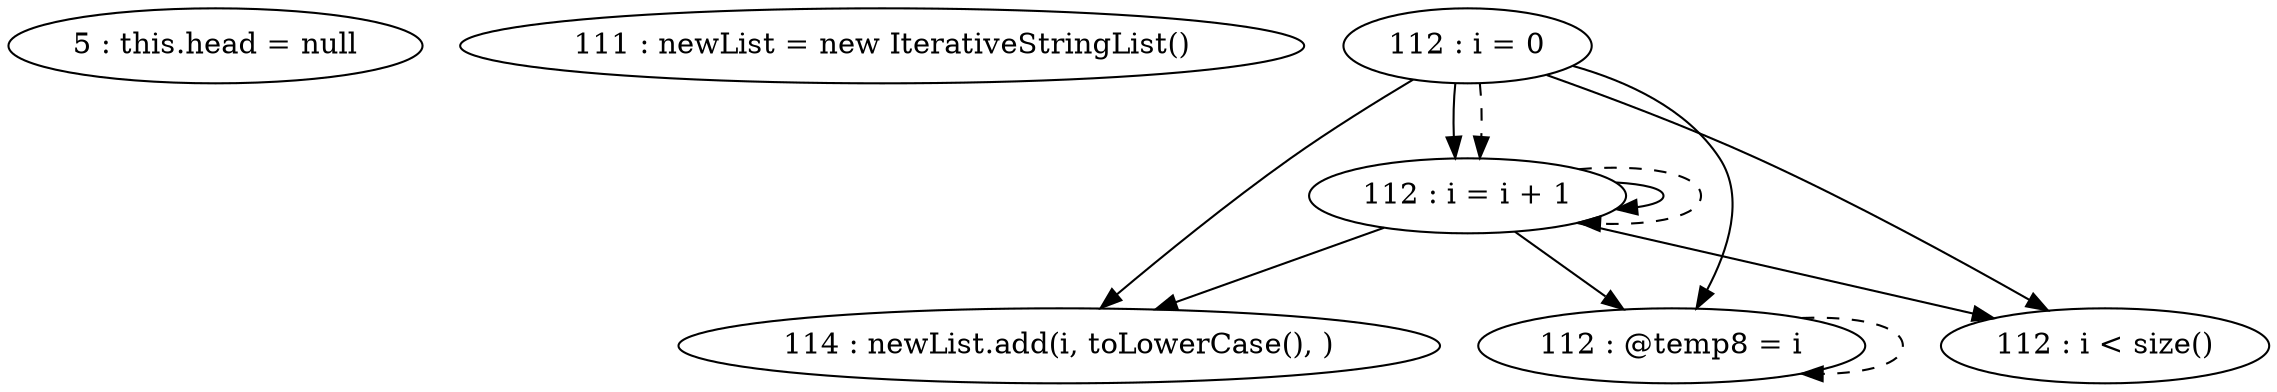 digraph G {
"5 : this.head = null"
"111 : newList = new IterativeStringList()"
"112 : i = 0"
"112 : i = 0" -> "112 : i = i + 1"
"112 : i = 0" -> "114 : newList.add(i, toLowerCase(), )"
"112 : i = 0" -> "112 : @temp8 = i"
"112 : i = 0" -> "112 : i < size()"
"112 : i = 0" -> "112 : i = i + 1" [style=dashed]
"112 : i < size()"
"114 : newList.add(i, toLowerCase(), )"
"112 : @temp8 = i"
"112 : @temp8 = i" -> "112 : @temp8 = i" [style=dashed]
"112 : i = i + 1"
"112 : i = i + 1" -> "112 : i = i + 1"
"112 : i = i + 1" -> "114 : newList.add(i, toLowerCase(), )"
"112 : i = i + 1" -> "112 : @temp8 = i"
"112 : i = i + 1" -> "112 : i < size()"
"112 : i = i + 1" -> "112 : i = i + 1" [style=dashed]
}